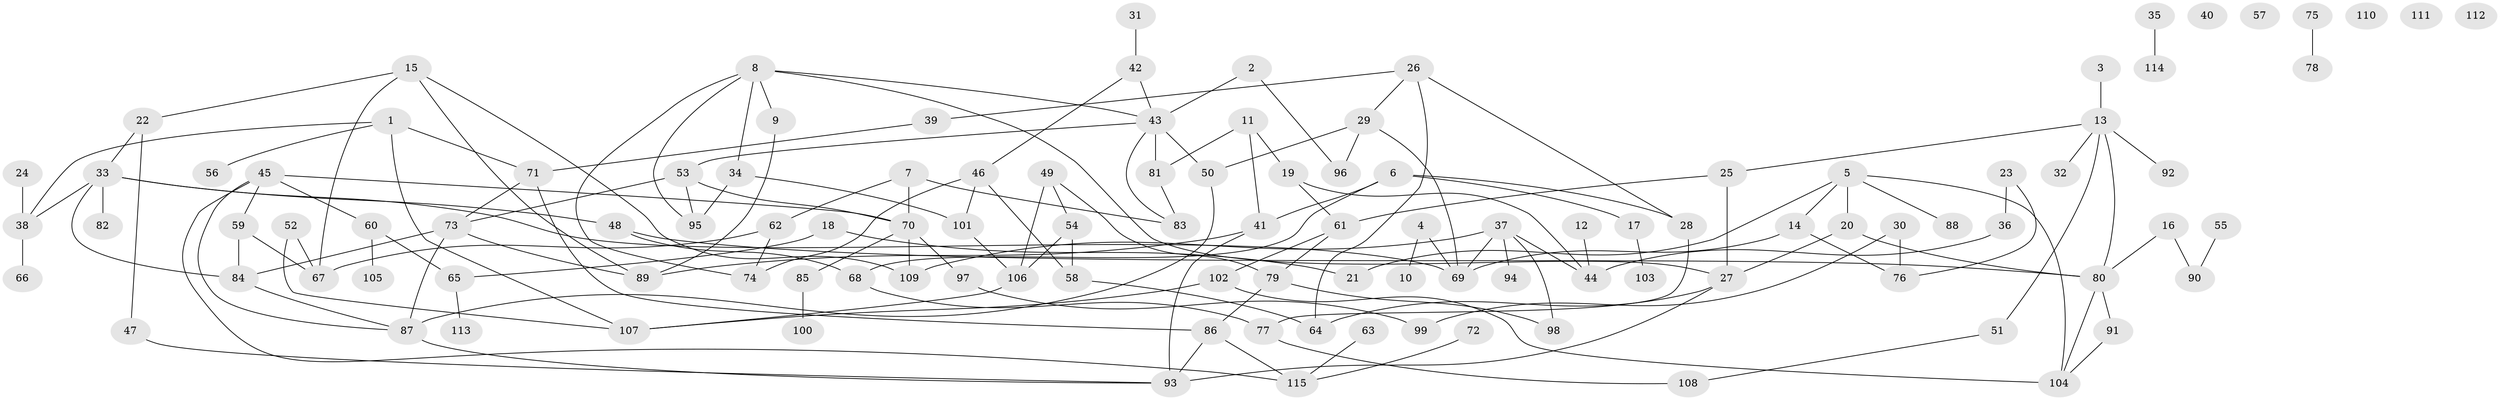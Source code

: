 // coarse degree distribution, {6: 0.14285714285714285, 8: 0.023809523809523808, 4: 0.16666666666666666, 7: 0.07142857142857142, 3: 0.16666666666666666, 1: 0.14285714285714285, 5: 0.11904761904761904, 2: 0.11904761904761904, 9: 0.023809523809523808, 10: 0.023809523809523808}
// Generated by graph-tools (version 1.1) at 2025/48/03/04/25 22:48:22]
// undirected, 115 vertices, 159 edges
graph export_dot {
  node [color=gray90,style=filled];
  1;
  2;
  3;
  4;
  5;
  6;
  7;
  8;
  9;
  10;
  11;
  12;
  13;
  14;
  15;
  16;
  17;
  18;
  19;
  20;
  21;
  22;
  23;
  24;
  25;
  26;
  27;
  28;
  29;
  30;
  31;
  32;
  33;
  34;
  35;
  36;
  37;
  38;
  39;
  40;
  41;
  42;
  43;
  44;
  45;
  46;
  47;
  48;
  49;
  50;
  51;
  52;
  53;
  54;
  55;
  56;
  57;
  58;
  59;
  60;
  61;
  62;
  63;
  64;
  65;
  66;
  67;
  68;
  69;
  70;
  71;
  72;
  73;
  74;
  75;
  76;
  77;
  78;
  79;
  80;
  81;
  82;
  83;
  84;
  85;
  86;
  87;
  88;
  89;
  90;
  91;
  92;
  93;
  94;
  95;
  96;
  97;
  98;
  99;
  100;
  101;
  102;
  103;
  104;
  105;
  106;
  107;
  108;
  109;
  110;
  111;
  112;
  113;
  114;
  115;
  1 -- 38;
  1 -- 56;
  1 -- 71;
  1 -- 107;
  2 -- 43;
  2 -- 96;
  3 -- 13;
  4 -- 10;
  4 -- 69;
  5 -- 14;
  5 -- 20;
  5 -- 21;
  5 -- 88;
  5 -- 104;
  6 -- 17;
  6 -- 28;
  6 -- 41;
  6 -- 68;
  7 -- 62;
  7 -- 70;
  7 -- 83;
  8 -- 9;
  8 -- 27;
  8 -- 34;
  8 -- 43;
  8 -- 74;
  8 -- 95;
  9 -- 89;
  11 -- 19;
  11 -- 41;
  11 -- 81;
  12 -- 44;
  13 -- 25;
  13 -- 32;
  13 -- 51;
  13 -- 80;
  13 -- 92;
  14 -- 69;
  14 -- 76;
  15 -- 22;
  15 -- 67;
  15 -- 89;
  15 -- 109;
  16 -- 80;
  16 -- 90;
  17 -- 103;
  18 -- 21;
  18 -- 65;
  19 -- 44;
  19 -- 61;
  20 -- 27;
  20 -- 80;
  22 -- 33;
  22 -- 47;
  23 -- 36;
  23 -- 76;
  24 -- 38;
  25 -- 27;
  25 -- 61;
  26 -- 28;
  26 -- 29;
  26 -- 39;
  26 -- 64;
  27 -- 64;
  27 -- 93;
  28 -- 77;
  29 -- 50;
  29 -- 69;
  29 -- 96;
  30 -- 76;
  30 -- 99;
  31 -- 42;
  33 -- 38;
  33 -- 48;
  33 -- 69;
  33 -- 82;
  33 -- 84;
  34 -- 95;
  34 -- 101;
  35 -- 114;
  36 -- 44;
  37 -- 44;
  37 -- 69;
  37 -- 94;
  37 -- 98;
  37 -- 109;
  38 -- 66;
  39 -- 71;
  41 -- 89;
  41 -- 93;
  42 -- 43;
  42 -- 46;
  43 -- 50;
  43 -- 53;
  43 -- 81;
  43 -- 83;
  45 -- 59;
  45 -- 60;
  45 -- 70;
  45 -- 87;
  45 -- 115;
  46 -- 58;
  46 -- 74;
  46 -- 101;
  47 -- 93;
  48 -- 68;
  48 -- 80;
  49 -- 54;
  49 -- 79;
  49 -- 106;
  50 -- 87;
  51 -- 108;
  52 -- 67;
  52 -- 107;
  53 -- 70;
  53 -- 73;
  53 -- 95;
  54 -- 58;
  54 -- 106;
  55 -- 90;
  58 -- 64;
  59 -- 67;
  59 -- 84;
  60 -- 65;
  60 -- 105;
  61 -- 79;
  61 -- 102;
  62 -- 67;
  62 -- 74;
  63 -- 115;
  65 -- 113;
  68 -- 77;
  70 -- 85;
  70 -- 97;
  70 -- 109;
  71 -- 73;
  71 -- 86;
  72 -- 115;
  73 -- 84;
  73 -- 87;
  73 -- 89;
  75 -- 78;
  77 -- 108;
  79 -- 86;
  79 -- 98;
  80 -- 91;
  80 -- 104;
  81 -- 83;
  84 -- 87;
  85 -- 100;
  86 -- 93;
  86 -- 115;
  87 -- 93;
  91 -- 104;
  97 -- 99;
  101 -- 106;
  102 -- 104;
  102 -- 107;
  106 -- 107;
}

